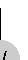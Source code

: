 input TEX;

bboxmargin := 0;

% for any def, use expr/primary, don't use suffix
vardef lchild primary $ =
	($ * 2)
enddef;

vardef rchild primary $ =
	($ * 2 + 1)
enddef;

vardef parent primary $ =
	(floor($ / 2))
enddef;

vardef validate(suffix A)(expr i) :=
	if known(A[i]):
		i
	else:
		0
	fi;
enddef;

vardef img_sub_bin_search_fine_tree(suffix A)(expr i, xunit, yunit, gsize) :=
image(
	save fr;
	path fr;
	fr := fullcircle scaled gsize;

	if known(A[lchild(i)]) or known(A[lchild(i)]):
		fill fr withcolor .8white;
	fi;
	label(TEX("$" & A[i] & "$"), (0,0)) withcolor black;

	if known(A[lchild(i)]):
		save subpic;
		picture subpic;
		subpic := img_sub_bin_search_fine_tree(A)(lchild(i), xunit, yunit, gsize);

		save subroot;
		pair subroot;
		subroot := (-xpart(urcorner subpic) - (xunit-gsize)/2, -yunit);

		drawarrow (fr intersectionpoint ((0,0) -- subroot))
			..((fr shifted subroot) intersectionpoint ((0,0) -- subroot)) withcolor black;
		draw subpic shifted subroot;
	fi;

	if known(A[rchild(i)]):
		save subpic;
		picture subpic;
		subpic := img_sub_bin_search_fine_tree(A)(rchild(i), xunit, yunit, gsize);

		save subroot;
		pair subroot;
		subroot := (-xpart(ulcorner subpic) + (xunit-gsize)/2, -yunit);

		drawarrow (fr intersectionpoint ((0,0) -- subroot))
			..((fr shifted subroot) intersectionpoint ((0,0) -- subroot)) withcolor black;
		draw subpic shifted subroot;
	fi;
)
enddef;

vardef img_bin_search_tree(suffix A)(expr gsize, xunit, yunit) :=
image(
	draw (0, gsize/2)--(0,gsize/2+yunit/2);
	draw img_sub_bin_search_fine_tree(A)(1, xunit, yunit, gsize);
)
enddef;

beginfig(1);
	string data[];
	numeric data.len;
	data[1] := "y";
	data[2] := "x";
	data[3] := "\gamma";
	data[4] := "\alpha";
	data[5] := "\beta";
	data.len := 5;

	draw img_bin_search_tree(data)(0.5cm, 0.8cm,0.8cm);
endfig;

end;
